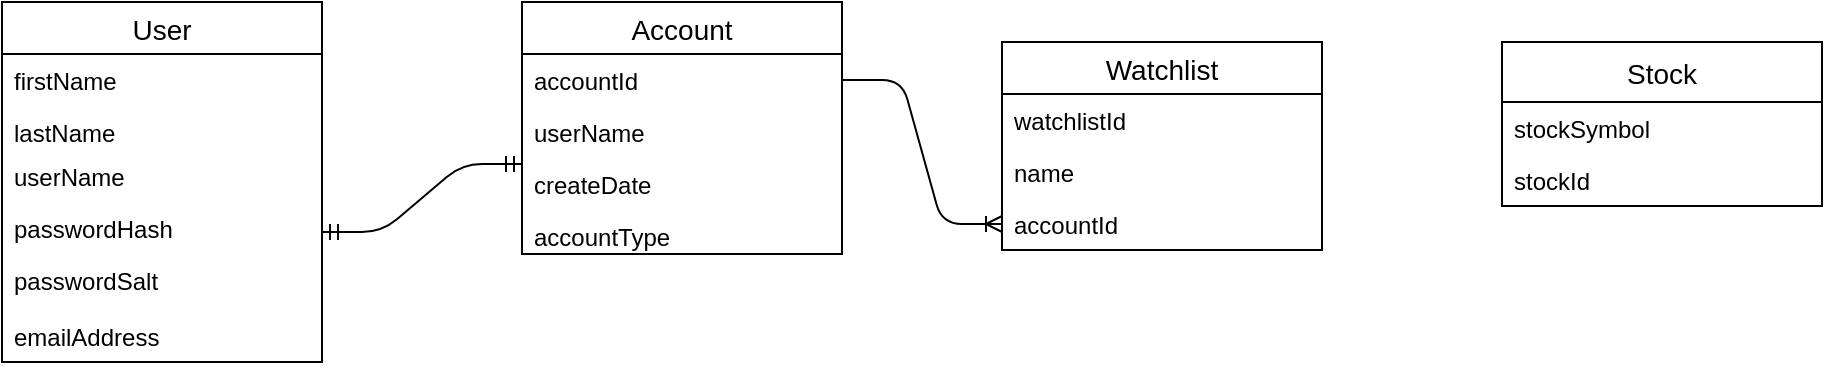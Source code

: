 <mxfile version="12.9.13" type="device"><diagram id="AEtMeWo3oT5hqAlpe5Ow" name="Page-1"><mxGraphModel dx="1086" dy="616" grid="1" gridSize="10" guides="1" tooltips="1" connect="1" arrows="1" fold="1" page="1" pageScale="1" pageWidth="850" pageHeight="1100" math="0" shadow="0"><root><mxCell id="0"/><mxCell id="1" parent="0"/><mxCell id="rGJjsoJIhrcIIUo8wlXN-1" value="User" style="swimlane;fontStyle=0;childLayout=stackLayout;horizontal=1;startSize=26;horizontalStack=0;resizeParent=1;resizeParentMax=0;resizeLast=0;collapsible=1;marginBottom=0;align=center;fontSize=14;" parent="1" vertex="1"><mxGeometry x="40" y="40" width="160" height="180" as="geometry"/></mxCell><mxCell id="rGJjsoJIhrcIIUo8wlXN-3" value="firstName" style="text;strokeColor=none;fillColor=none;spacingLeft=4;spacingRight=4;overflow=hidden;rotatable=0;points=[[0,0.5],[1,0.5]];portConstraint=eastwest;fontSize=12;" parent="rGJjsoJIhrcIIUo8wlXN-1" vertex="1"><mxGeometry y="26" width="160" height="26" as="geometry"/></mxCell><mxCell id="rGJjsoJIhrcIIUo8wlXN-4" value="lastName" style="text;strokeColor=none;fillColor=none;spacingLeft=4;spacingRight=4;overflow=hidden;rotatable=0;points=[[0,0.5],[1,0.5]];portConstraint=eastwest;fontSize=12;" parent="rGJjsoJIhrcIIUo8wlXN-1" vertex="1"><mxGeometry y="52" width="160" height="22" as="geometry"/></mxCell><mxCell id="rGJjsoJIhrcIIUo8wlXN-5" value="userName" style="text;strokeColor=none;fillColor=none;spacingLeft=4;spacingRight=4;overflow=hidden;rotatable=0;points=[[0,0.5],[1,0.5]];portConstraint=eastwest;fontSize=12;" parent="rGJjsoJIhrcIIUo8wlXN-1" vertex="1"><mxGeometry y="74" width="160" height="26" as="geometry"/></mxCell><mxCell id="rGJjsoJIhrcIIUo8wlXN-14" value="" style="edgeStyle=entityRelationEdgeStyle;fontSize=12;html=1;endArrow=ERmandOne;startArrow=ERmandOne;entryX=0;entryY=0.5;entryDx=0;entryDy=0;" parent="rGJjsoJIhrcIIUo8wlXN-1" edge="1"><mxGeometry width="100" height="100" relative="1" as="geometry"><mxPoint x="160" y="115" as="sourcePoint"/><mxPoint x="260" y="81" as="targetPoint"/></mxGeometry></mxCell><mxCell id="rGJjsoJIhrcIIUo8wlXN-6" value="passwordHash" style="text;strokeColor=none;fillColor=none;spacingLeft=4;spacingRight=4;overflow=hidden;rotatable=0;points=[[0,0.5],[1,0.5]];portConstraint=eastwest;fontSize=12;" parent="rGJjsoJIhrcIIUo8wlXN-1" vertex="1"><mxGeometry y="100" width="160" height="26" as="geometry"/></mxCell><mxCell id="rGJjsoJIhrcIIUo8wlXN-7" value="passwordSalt" style="text;strokeColor=none;fillColor=none;spacingLeft=4;spacingRight=4;overflow=hidden;rotatable=0;points=[[0,0.5],[1,0.5]];portConstraint=eastwest;fontSize=12;" parent="rGJjsoJIhrcIIUo8wlXN-1" vertex="1"><mxGeometry y="126" width="160" height="28" as="geometry"/></mxCell><mxCell id="rGJjsoJIhrcIIUo8wlXN-8" value="emailAddress" style="text;strokeColor=none;fillColor=none;spacingLeft=4;spacingRight=4;overflow=hidden;rotatable=0;points=[[0,0.5],[1,0.5]];portConstraint=eastwest;fontSize=12;" parent="rGJjsoJIhrcIIUo8wlXN-1" vertex="1"><mxGeometry y="154" width="160" height="26" as="geometry"/></mxCell><mxCell id="rGJjsoJIhrcIIUo8wlXN-9" value="Account" style="swimlane;fontStyle=0;childLayout=stackLayout;horizontal=1;startSize=26;horizontalStack=0;resizeParent=1;resizeParentMax=0;resizeLast=0;collapsible=1;marginBottom=0;align=center;fontSize=14;" parent="1" vertex="1"><mxGeometry x="300" y="40" width="160" height="126" as="geometry"/></mxCell><mxCell id="Ll3ZrEwkJwszW4P-VZzo-1" value="accountId" style="text;strokeColor=none;fillColor=none;spacingLeft=4;spacingRight=4;overflow=hidden;rotatable=0;points=[[0,0.5],[1,0.5]];portConstraint=eastwest;fontSize=12;" vertex="1" parent="rGJjsoJIhrcIIUo8wlXN-9"><mxGeometry y="26" width="160" height="26" as="geometry"/></mxCell><mxCell id="hldez1Tri2fblxlEcMxl-3" value="userName" style="text;strokeColor=none;fillColor=none;spacingLeft=4;spacingRight=4;overflow=hidden;rotatable=0;points=[[0,0.5],[1,0.5]];portConstraint=eastwest;fontSize=12;" parent="rGJjsoJIhrcIIUo8wlXN-9" vertex="1"><mxGeometry y="52" width="160" height="26" as="geometry"/></mxCell><mxCell id="rGJjsoJIhrcIIUo8wlXN-19" value="createDate&#10;&#10;&lt;!--StartFragment--&gt;&lt;span style=&quot;font-family: Helvetica; font-size: 12px; font-style: normal; font-variant-ligatures: normal; font-variant-caps: normal; font-weight: 400; letter-spacing: normal; orphans: 2; text-align: left; text-indent: 0px; text-transform: none; widows: 2; word-spacing: 0px; -webkit-text-stroke-width: 0px; text-decoration-style: initial; text-decoration-color: initial; float: none; display: inline !important;&quot;&gt;createDate&lt;/span&gt;&lt;!--EndFragment--&gt;&#10;&#10;" style="text;strokeColor=none;fillColor=none;spacingLeft=4;spacingRight=4;overflow=hidden;rotatable=0;points=[[0,0.5],[1,0.5]];portConstraint=eastwest;fontSize=12;" parent="rGJjsoJIhrcIIUo8wlXN-9" vertex="1"><mxGeometry y="78" width="160" height="26" as="geometry"/></mxCell><mxCell id="rGJjsoJIhrcIIUo8wlXN-12" value="accountType" style="text;strokeColor=none;fillColor=none;spacingLeft=4;spacingRight=4;overflow=hidden;rotatable=0;points=[[0,0.5],[1,0.5]];portConstraint=eastwest;fontSize=12;" parent="rGJjsoJIhrcIIUo8wlXN-9" vertex="1"><mxGeometry y="104" width="160" height="22" as="geometry"/></mxCell><mxCell id="Ll3ZrEwkJwszW4P-VZzo-10" value="" style="edgeStyle=entityRelationEdgeStyle;fontSize=12;html=1;endArrow=ERoneToMany;exitX=1;exitY=0.5;exitDx=0;exitDy=0;entryX=0;entryY=0.5;entryDx=0;entryDy=0;" edge="1" parent="1" source="Ll3ZrEwkJwszW4P-VZzo-1" target="Ll3ZrEwkJwszW4P-VZzo-5"><mxGeometry width="100" height="100" relative="1" as="geometry"><mxPoint x="200" y="340" as="sourcePoint"/><mxPoint x="295" y="330" as="targetPoint"/></mxGeometry></mxCell><mxCell id="Ll3ZrEwkJwszW4P-VZzo-2" value="Watchlist" style="swimlane;fontStyle=0;childLayout=stackLayout;horizontal=1;startSize=26;horizontalStack=0;resizeParent=1;resizeParentMax=0;resizeLast=0;collapsible=1;marginBottom=0;align=center;fontSize=14;" vertex="1" parent="1"><mxGeometry x="540" y="60" width="160" height="104" as="geometry"/></mxCell><mxCell id="Ll3ZrEwkJwszW4P-VZzo-12" value="watchlistId" style="text;strokeColor=none;fillColor=none;spacingLeft=4;spacingRight=4;overflow=hidden;rotatable=0;points=[[0,0.5],[1,0.5]];portConstraint=eastwest;fontSize=12;" vertex="1" parent="Ll3ZrEwkJwszW4P-VZzo-2"><mxGeometry y="26" width="160" height="26" as="geometry"/></mxCell><mxCell id="Ll3ZrEwkJwszW4P-VZzo-4" value="name" style="text;strokeColor=none;fillColor=none;spacingLeft=4;spacingRight=4;overflow=hidden;rotatable=0;points=[[0,0.5],[1,0.5]];portConstraint=eastwest;fontSize=12;" vertex="1" parent="Ll3ZrEwkJwszW4P-VZzo-2"><mxGeometry y="52" width="160" height="26" as="geometry"/></mxCell><mxCell id="Ll3ZrEwkJwszW4P-VZzo-5" value="accountId" style="text;strokeColor=none;fillColor=none;spacingLeft=4;spacingRight=4;overflow=hidden;rotatable=0;points=[[0,0.5],[1,0.5]];portConstraint=eastwest;fontSize=12;" vertex="1" parent="Ll3ZrEwkJwszW4P-VZzo-2"><mxGeometry y="78" width="160" height="26" as="geometry"/></mxCell><mxCell id="rGJjsoJIhrcIIUo8wlXN-15" value="Stock" style="swimlane;fontStyle=0;childLayout=stackLayout;horizontal=1;startSize=30;horizontalStack=0;resizeParent=1;resizeParentMax=0;resizeLast=0;collapsible=1;marginBottom=0;align=center;fontSize=14;" parent="1" vertex="1"><mxGeometry x="790" y="60" width="160" height="82" as="geometry"/></mxCell><mxCell id="rGJjsoJIhrcIIUo8wlXN-17" value="stockSymbol" style="text;strokeColor=none;fillColor=none;spacingLeft=4;spacingRight=4;overflow=hidden;rotatable=0;points=[[0,0.5],[1,0.5]];portConstraint=eastwest;fontSize=12;" parent="rGJjsoJIhrcIIUo8wlXN-15" vertex="1"><mxGeometry y="30" width="160" height="26" as="geometry"/></mxCell><mxCell id="rGJjsoJIhrcIIUo8wlXN-18" value="stockId" style="text;strokeColor=none;fillColor=none;spacingLeft=4;spacingRight=4;overflow=hidden;rotatable=0;points=[[0,0.5],[1,0.5]];portConstraint=eastwest;fontSize=12;" parent="rGJjsoJIhrcIIUo8wlXN-15" vertex="1"><mxGeometry y="56" width="160" height="26" as="geometry"/></mxCell></root></mxGraphModel></diagram></mxfile>